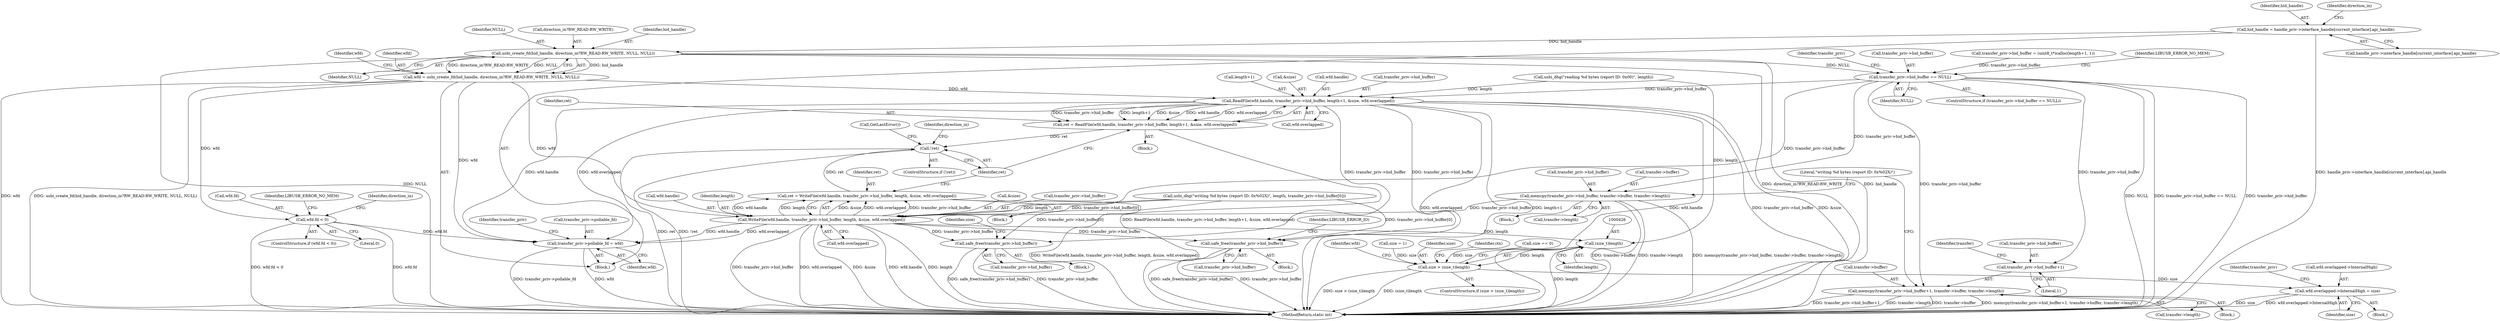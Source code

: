 digraph "1_Chrome_ac149a8d4371c0e01e0934fdd57b09e86f96b5b9_24@API" {
"1000209" [label="(Call,usbi_create_fd(hid_handle, direction_in?RW_READ:RW_WRITE, NULL, NULL))"];
"1000191" [label="(Call,hid_handle = handle_priv->interface_handle[current_interface].api_handle)"];
"1000207" [label="(Call,wfd = usbi_create_fd(hid_handle, direction_in?RW_READ:RW_WRITE, NULL, NULL))"];
"1000218" [label="(Call,wfd.fd < 0)"];
"1000449" [label="(Call,transfer_priv->pollable_fd = wfd)"];
"1000304" [label="(Call,ReadFile(wfd.handle, transfer_priv->hid_buffer, length+1, &size, wfd.overlapped))"];
"1000302" [label="(Call,ret = ReadFile(wfd.handle, transfer_priv->hid_buffer, length+1, &size, wfd.overlapped))"];
"1000379" [label="(Call,!ret)"];
"1000395" [label="(Call,safe_free(transfer_priv->hid_buffer))"];
"1000407" [label="(Call,safe_free(transfer_priv->hid_buffer))"];
"1000365" [label="(Call,WriteFile(wfd.handle, transfer_priv->hid_buffer, length, &size, wfd.overlapped))"];
"1000363" [label="(Call,ret = WriteFile(wfd.handle, transfer_priv->hid_buffer, length, &size, wfd.overlapped))"];
"1000425" [label="(Call,(size_t)length)"];
"1000423" [label="(Call,size > (size_t)length)"];
"1000442" [label="(Call,wfd.overlapped->InternalHigh = size)"];
"1000276" [label="(Call,transfer_priv->hid_buffer == NULL)"];
"1000331" [label="(Call,memcpy(transfer_priv->hid_buffer+1, transfer->buffer, transfer->length))"];
"1000332" [label="(Call,transfer_priv->hid_buffer+1)"];
"1000345" [label="(Call,memcpy(transfer_priv->hid_buffer, transfer->buffer, transfer->length))"];
"1000191" [label="(Call,hid_handle = handle_priv->interface_handle[current_interface].api_handle)"];
"1000217" [label="(ControlStructure,if (wfd.fd < 0))"];
"1000316" [label="(Call,wfd.overlapped)"];
"1000337" [label="(Call,transfer->buffer)"];
"1000304" [label="(Call,ReadFile(wfd.handle, transfer_priv->hid_buffer, length+1, &size, wfd.overlapped))"];
"1000384" [label="(Call,GetLastError())"];
"1000419" [label="(Call,size = 1)"];
"1000373" [label="(Call,&size)"];
"1000340" [label="(Call,transfer->length)"];
"1000375" [label="(Call,wfd.overlapped)"];
"1000299" [label="(Call,usbi_dbg(\"reading %d bytes (report ID: 0x00)\", length))"];
"1000378" [label="(ControlStructure,if (!ret))"];
"1000451" [label="(Identifier,transfer_priv)"];
"1000424" [label="(Identifier,size)"];
"1000369" [label="(Call,transfer_priv->hid_buffer)"];
"1000380" [label="(Identifier,ret)"];
"1000406" [label="(Block,)"];
"1000311" [label="(Call,length+1)"];
"1000448" [label="(Identifier,size)"];
"1000356" [label="(Literal,\"writing %d bytes (report ID: 0x%02X)\")"];
"1000400" [label="(Identifier,LIBUSB_ERROR_IO)"];
"1000193" [label="(Call,handle_priv->interface_handle[current_interface].api_handle)"];
"1000291" [label="(Block,)"];
"1000463" [label="(MethodReturn,static int)"];
"1000453" [label="(Identifier,wfd)"];
"1000216" [label="(Identifier,NULL)"];
"1000219" [label="(Call,wfd.fd)"];
"1000443" [label="(Call,wfd.overlapped->InternalHigh)"];
"1000430" [label="(Identifier,ctx)"];
"1000314" [label="(Call,&size)"];
"1000336" [label="(Literal,1)"];
"1000427" [label="(Identifier,length)"];
"1000365" [label="(Call,WriteFile(wfd.handle, transfer_priv->hid_buffer, length, &size, wfd.overlapped))"];
"1000456" [label="(Identifier,transfer_priv)"];
"1000346" [label="(Call,transfer_priv->hid_buffer)"];
"1000407" [label="(Call,safe_free(transfer_priv->hid_buffer))"];
"1000422" [label="(ControlStructure,if (size > (size_t)length))"];
"1000207" [label="(Call,wfd = usbi_create_fd(hid_handle, direction_in?RW_READ:RW_WRITE, NULL, NULL))"];
"1000402" [label="(Block,)"];
"1000395" [label="(Call,safe_free(transfer_priv->hid_buffer))"];
"1000277" [label="(Call,transfer_priv->hid_buffer)"];
"1000345" [label="(Call,memcpy(transfer_priv->hid_buffer, transfer->buffer, transfer->length))"];
"1000333" [label="(Call,transfer_priv->hid_buffer)"];
"1000423" [label="(Call,size > (size_t)length)"];
"1000192" [label="(Identifier,hid_handle)"];
"1000396" [label="(Call,transfer_priv->hid_buffer)"];
"1000264" [label="(Call,transfer_priv->hid_buffer = (uint8_t*)calloc(length+1, 1))"];
"1000408" [label="(Call,transfer_priv->hid_buffer)"];
"1000320" [label="(Block,)"];
"1000283" [label="(Identifier,LIBUSB_ERROR_NO_MEM)"];
"1000332" [label="(Call,transfer_priv->hid_buffer+1)"];
"1000425" [label="(Call,(size_t)length)"];
"1000338" [label="(Identifier,transfer)"];
"1000352" [label="(Call,transfer->length)"];
"1000208" [label="(Identifier,wfd)"];
"1000331" [label="(Call,memcpy(transfer_priv->hid_buffer+1, transfer->buffer, transfer->length))"];
"1000215" [label="(Identifier,NULL)"];
"1000305" [label="(Call,wfd.handle)"];
"1000364" [label="(Identifier,ret)"];
"1000225" [label="(Identifier,LIBUSB_ERROR_NO_MEM)"];
"1000442" [label="(Call,wfd.overlapped->InternalHigh = size)"];
"1000302" [label="(Call,ret = ReadFile(wfd.handle, transfer_priv->hid_buffer, length+1, &size, wfd.overlapped))"];
"1000218" [label="(Call,wfd.fd < 0)"];
"1000412" [label="(Call,size == 0)"];
"1000303" [label="(Identifier,ret)"];
"1000355" [label="(Call,usbi_dbg(\"writing %d bytes (report ID: 0x%02X)\", length, transfer_priv->hid_buffer[0]))"];
"1000280" [label="(Identifier,NULL)"];
"1000330" [label="(Block,)"];
"1000405" [label="(Identifier,direction_in)"];
"1000211" [label="(Call,direction_in?RW_READ:RW_WRITE)"];
"1000450" [label="(Call,transfer_priv->pollable_fd)"];
"1000349" [label="(Call,transfer->buffer)"];
"1000438" [label="(Identifier,wfd)"];
"1000210" [label="(Identifier,hid_handle)"];
"1000275" [label="(ControlStructure,if (transfer_priv->hid_buffer == NULL))"];
"1000229" [label="(Identifier,direction_in)"];
"1000286" [label="(Identifier,transfer_priv)"];
"1000413" [label="(Identifier,size)"];
"1000366" [label="(Call,wfd.handle)"];
"1000201" [label="(Identifier,direction_in)"];
"1000372" [label="(Identifier,length)"];
"1000220" [label="(Identifier,wfd)"];
"1000209" [label="(Call,usbi_create_fd(hid_handle, direction_in?RW_READ:RW_WRITE, NULL, NULL))"];
"1000222" [label="(Literal,0)"];
"1000363" [label="(Call,ret = WriteFile(wfd.handle, transfer_priv->hid_buffer, length, &size, wfd.overlapped))"];
"1000103" [label="(Block,)"];
"1000308" [label="(Call,transfer_priv->hid_buffer)"];
"1000344" [label="(Block,)"];
"1000386" [label="(Block,)"];
"1000276" [label="(Call,transfer_priv->hid_buffer == NULL)"];
"1000379" [label="(Call,!ret)"];
"1000449" [label="(Call,transfer_priv->pollable_fd = wfd)"];
"1000209" -> "1000207"  [label="AST: "];
"1000209" -> "1000216"  [label="CFG: "];
"1000210" -> "1000209"  [label="AST: "];
"1000211" -> "1000209"  [label="AST: "];
"1000215" -> "1000209"  [label="AST: "];
"1000216" -> "1000209"  [label="AST: "];
"1000207" -> "1000209"  [label="CFG: "];
"1000209" -> "1000463"  [label="DDG: hid_handle"];
"1000209" -> "1000463"  [label="DDG: NULL"];
"1000209" -> "1000463"  [label="DDG: direction_in?RW_READ:RW_WRITE"];
"1000209" -> "1000207"  [label="DDG: hid_handle"];
"1000209" -> "1000207"  [label="DDG: direction_in?RW_READ:RW_WRITE"];
"1000209" -> "1000207"  [label="DDG: NULL"];
"1000191" -> "1000209"  [label="DDG: hid_handle"];
"1000209" -> "1000276"  [label="DDG: NULL"];
"1000191" -> "1000103"  [label="AST: "];
"1000191" -> "1000193"  [label="CFG: "];
"1000192" -> "1000191"  [label="AST: "];
"1000193" -> "1000191"  [label="AST: "];
"1000201" -> "1000191"  [label="CFG: "];
"1000191" -> "1000463"  [label="DDG: handle_priv->interface_handle[current_interface].api_handle"];
"1000207" -> "1000103"  [label="AST: "];
"1000208" -> "1000207"  [label="AST: "];
"1000220" -> "1000207"  [label="CFG: "];
"1000207" -> "1000463"  [label="DDG: usbi_create_fd(hid_handle, direction_in?RW_READ:RW_WRITE, NULL, NULL)"];
"1000207" -> "1000463"  [label="DDG: wfd"];
"1000207" -> "1000218"  [label="DDG: wfd"];
"1000207" -> "1000304"  [label="DDG: wfd"];
"1000207" -> "1000365"  [label="DDG: wfd"];
"1000207" -> "1000449"  [label="DDG: wfd"];
"1000218" -> "1000217"  [label="AST: "];
"1000218" -> "1000222"  [label="CFG: "];
"1000219" -> "1000218"  [label="AST: "];
"1000222" -> "1000218"  [label="AST: "];
"1000225" -> "1000218"  [label="CFG: "];
"1000229" -> "1000218"  [label="CFG: "];
"1000218" -> "1000463"  [label="DDG: wfd.fd"];
"1000218" -> "1000463"  [label="DDG: wfd.fd < 0"];
"1000218" -> "1000449"  [label="DDG: wfd.fd"];
"1000449" -> "1000103"  [label="AST: "];
"1000449" -> "1000453"  [label="CFG: "];
"1000450" -> "1000449"  [label="AST: "];
"1000453" -> "1000449"  [label="AST: "];
"1000456" -> "1000449"  [label="CFG: "];
"1000449" -> "1000463"  [label="DDG: transfer_priv->pollable_fd"];
"1000449" -> "1000463"  [label="DDG: wfd"];
"1000365" -> "1000449"  [label="DDG: wfd.overlapped"];
"1000365" -> "1000449"  [label="DDG: wfd.handle"];
"1000304" -> "1000449"  [label="DDG: wfd.handle"];
"1000304" -> "1000449"  [label="DDG: wfd.overlapped"];
"1000304" -> "1000302"  [label="AST: "];
"1000304" -> "1000316"  [label="CFG: "];
"1000305" -> "1000304"  [label="AST: "];
"1000308" -> "1000304"  [label="AST: "];
"1000311" -> "1000304"  [label="AST: "];
"1000314" -> "1000304"  [label="AST: "];
"1000316" -> "1000304"  [label="AST: "];
"1000302" -> "1000304"  [label="CFG: "];
"1000304" -> "1000463"  [label="DDG: wfd.overlapped"];
"1000304" -> "1000463"  [label="DDG: length+1"];
"1000304" -> "1000463"  [label="DDG: wfd.handle"];
"1000304" -> "1000463"  [label="DDG: transfer_priv->hid_buffer"];
"1000304" -> "1000463"  [label="DDG: &size"];
"1000304" -> "1000302"  [label="DDG: transfer_priv->hid_buffer"];
"1000304" -> "1000302"  [label="DDG: length+1"];
"1000304" -> "1000302"  [label="DDG: &size"];
"1000304" -> "1000302"  [label="DDG: wfd.handle"];
"1000304" -> "1000302"  [label="DDG: wfd.overlapped"];
"1000276" -> "1000304"  [label="DDG: transfer_priv->hid_buffer"];
"1000299" -> "1000304"  [label="DDG: length"];
"1000304" -> "1000395"  [label="DDG: transfer_priv->hid_buffer"];
"1000304" -> "1000407"  [label="DDG: transfer_priv->hid_buffer"];
"1000302" -> "1000291"  [label="AST: "];
"1000303" -> "1000302"  [label="AST: "];
"1000380" -> "1000302"  [label="CFG: "];
"1000302" -> "1000463"  [label="DDG: ReadFile(wfd.handle, transfer_priv->hid_buffer, length+1, &size, wfd.overlapped)"];
"1000302" -> "1000379"  [label="DDG: ret"];
"1000379" -> "1000378"  [label="AST: "];
"1000379" -> "1000380"  [label="CFG: "];
"1000380" -> "1000379"  [label="AST: "];
"1000384" -> "1000379"  [label="CFG: "];
"1000405" -> "1000379"  [label="CFG: "];
"1000379" -> "1000463"  [label="DDG: ret"];
"1000379" -> "1000463"  [label="DDG: !ret"];
"1000363" -> "1000379"  [label="DDG: ret"];
"1000395" -> "1000386"  [label="AST: "];
"1000395" -> "1000396"  [label="CFG: "];
"1000396" -> "1000395"  [label="AST: "];
"1000400" -> "1000395"  [label="CFG: "];
"1000395" -> "1000463"  [label="DDG: transfer_priv->hid_buffer"];
"1000395" -> "1000463"  [label="DDG: safe_free(transfer_priv->hid_buffer)"];
"1000365" -> "1000395"  [label="DDG: transfer_priv->hid_buffer"];
"1000355" -> "1000395"  [label="DDG: transfer_priv->hid_buffer[0]"];
"1000407" -> "1000406"  [label="AST: "];
"1000407" -> "1000408"  [label="CFG: "];
"1000408" -> "1000407"  [label="AST: "];
"1000413" -> "1000407"  [label="CFG: "];
"1000407" -> "1000463"  [label="DDG: safe_free(transfer_priv->hid_buffer)"];
"1000407" -> "1000463"  [label="DDG: transfer_priv->hid_buffer"];
"1000365" -> "1000407"  [label="DDG: transfer_priv->hid_buffer"];
"1000355" -> "1000407"  [label="DDG: transfer_priv->hid_buffer[0]"];
"1000365" -> "1000363"  [label="AST: "];
"1000365" -> "1000375"  [label="CFG: "];
"1000366" -> "1000365"  [label="AST: "];
"1000369" -> "1000365"  [label="AST: "];
"1000372" -> "1000365"  [label="AST: "];
"1000373" -> "1000365"  [label="AST: "];
"1000375" -> "1000365"  [label="AST: "];
"1000363" -> "1000365"  [label="CFG: "];
"1000365" -> "1000463"  [label="DDG: transfer_priv->hid_buffer"];
"1000365" -> "1000463"  [label="DDG: wfd.overlapped"];
"1000365" -> "1000463"  [label="DDG: &size"];
"1000365" -> "1000463"  [label="DDG: wfd.handle"];
"1000365" -> "1000463"  [label="DDG: length"];
"1000365" -> "1000363"  [label="DDG: &size"];
"1000365" -> "1000363"  [label="DDG: wfd.overlapped"];
"1000365" -> "1000363"  [label="DDG: transfer_priv->hid_buffer"];
"1000365" -> "1000363"  [label="DDG: wfd.handle"];
"1000365" -> "1000363"  [label="DDG: length"];
"1000355" -> "1000365"  [label="DDG: transfer_priv->hid_buffer[0]"];
"1000355" -> "1000365"  [label="DDG: length"];
"1000345" -> "1000365"  [label="DDG: transfer_priv->hid_buffer"];
"1000276" -> "1000365"  [label="DDG: transfer_priv->hid_buffer"];
"1000365" -> "1000425"  [label="DDG: length"];
"1000363" -> "1000320"  [label="AST: "];
"1000364" -> "1000363"  [label="AST: "];
"1000380" -> "1000363"  [label="CFG: "];
"1000363" -> "1000463"  [label="DDG: WriteFile(wfd.handle, transfer_priv->hid_buffer, length, &size, wfd.overlapped)"];
"1000425" -> "1000423"  [label="AST: "];
"1000425" -> "1000427"  [label="CFG: "];
"1000426" -> "1000425"  [label="AST: "];
"1000427" -> "1000425"  [label="AST: "];
"1000423" -> "1000425"  [label="CFG: "];
"1000425" -> "1000463"  [label="DDG: length"];
"1000425" -> "1000423"  [label="DDG: length"];
"1000299" -> "1000425"  [label="DDG: length"];
"1000423" -> "1000422"  [label="AST: "];
"1000424" -> "1000423"  [label="AST: "];
"1000430" -> "1000423"  [label="CFG: "];
"1000438" -> "1000423"  [label="CFG: "];
"1000423" -> "1000463"  [label="DDG: size > (size_t)length"];
"1000423" -> "1000463"  [label="DDG: (size_t)length"];
"1000419" -> "1000423"  [label="DDG: size"];
"1000412" -> "1000423"  [label="DDG: size"];
"1000423" -> "1000442"  [label="DDG: size"];
"1000442" -> "1000402"  [label="AST: "];
"1000442" -> "1000448"  [label="CFG: "];
"1000443" -> "1000442"  [label="AST: "];
"1000448" -> "1000442"  [label="AST: "];
"1000451" -> "1000442"  [label="CFG: "];
"1000442" -> "1000463"  [label="DDG: wfd.overlapped->InternalHigh"];
"1000442" -> "1000463"  [label="DDG: size"];
"1000276" -> "1000275"  [label="AST: "];
"1000276" -> "1000280"  [label="CFG: "];
"1000277" -> "1000276"  [label="AST: "];
"1000280" -> "1000276"  [label="AST: "];
"1000283" -> "1000276"  [label="CFG: "];
"1000286" -> "1000276"  [label="CFG: "];
"1000276" -> "1000463"  [label="DDG: NULL"];
"1000276" -> "1000463"  [label="DDG: transfer_priv->hid_buffer == NULL"];
"1000276" -> "1000463"  [label="DDG: transfer_priv->hid_buffer"];
"1000264" -> "1000276"  [label="DDG: transfer_priv->hid_buffer"];
"1000276" -> "1000331"  [label="DDG: transfer_priv->hid_buffer"];
"1000276" -> "1000332"  [label="DDG: transfer_priv->hid_buffer"];
"1000276" -> "1000345"  [label="DDG: transfer_priv->hid_buffer"];
"1000331" -> "1000330"  [label="AST: "];
"1000331" -> "1000340"  [label="CFG: "];
"1000332" -> "1000331"  [label="AST: "];
"1000337" -> "1000331"  [label="AST: "];
"1000340" -> "1000331"  [label="AST: "];
"1000356" -> "1000331"  [label="CFG: "];
"1000331" -> "1000463"  [label="DDG: memcpy(transfer_priv->hid_buffer+1, transfer->buffer, transfer->length)"];
"1000331" -> "1000463"  [label="DDG: transfer_priv->hid_buffer+1"];
"1000331" -> "1000463"  [label="DDG: transfer->length"];
"1000331" -> "1000463"  [label="DDG: transfer->buffer"];
"1000332" -> "1000336"  [label="CFG: "];
"1000333" -> "1000332"  [label="AST: "];
"1000336" -> "1000332"  [label="AST: "];
"1000338" -> "1000332"  [label="CFG: "];
"1000345" -> "1000344"  [label="AST: "];
"1000345" -> "1000352"  [label="CFG: "];
"1000346" -> "1000345"  [label="AST: "];
"1000349" -> "1000345"  [label="AST: "];
"1000352" -> "1000345"  [label="AST: "];
"1000356" -> "1000345"  [label="CFG: "];
"1000345" -> "1000463"  [label="DDG: transfer->buffer"];
"1000345" -> "1000463"  [label="DDG: transfer->length"];
"1000345" -> "1000463"  [label="DDG: memcpy(transfer_priv->hid_buffer, transfer->buffer, transfer->length)"];
}
